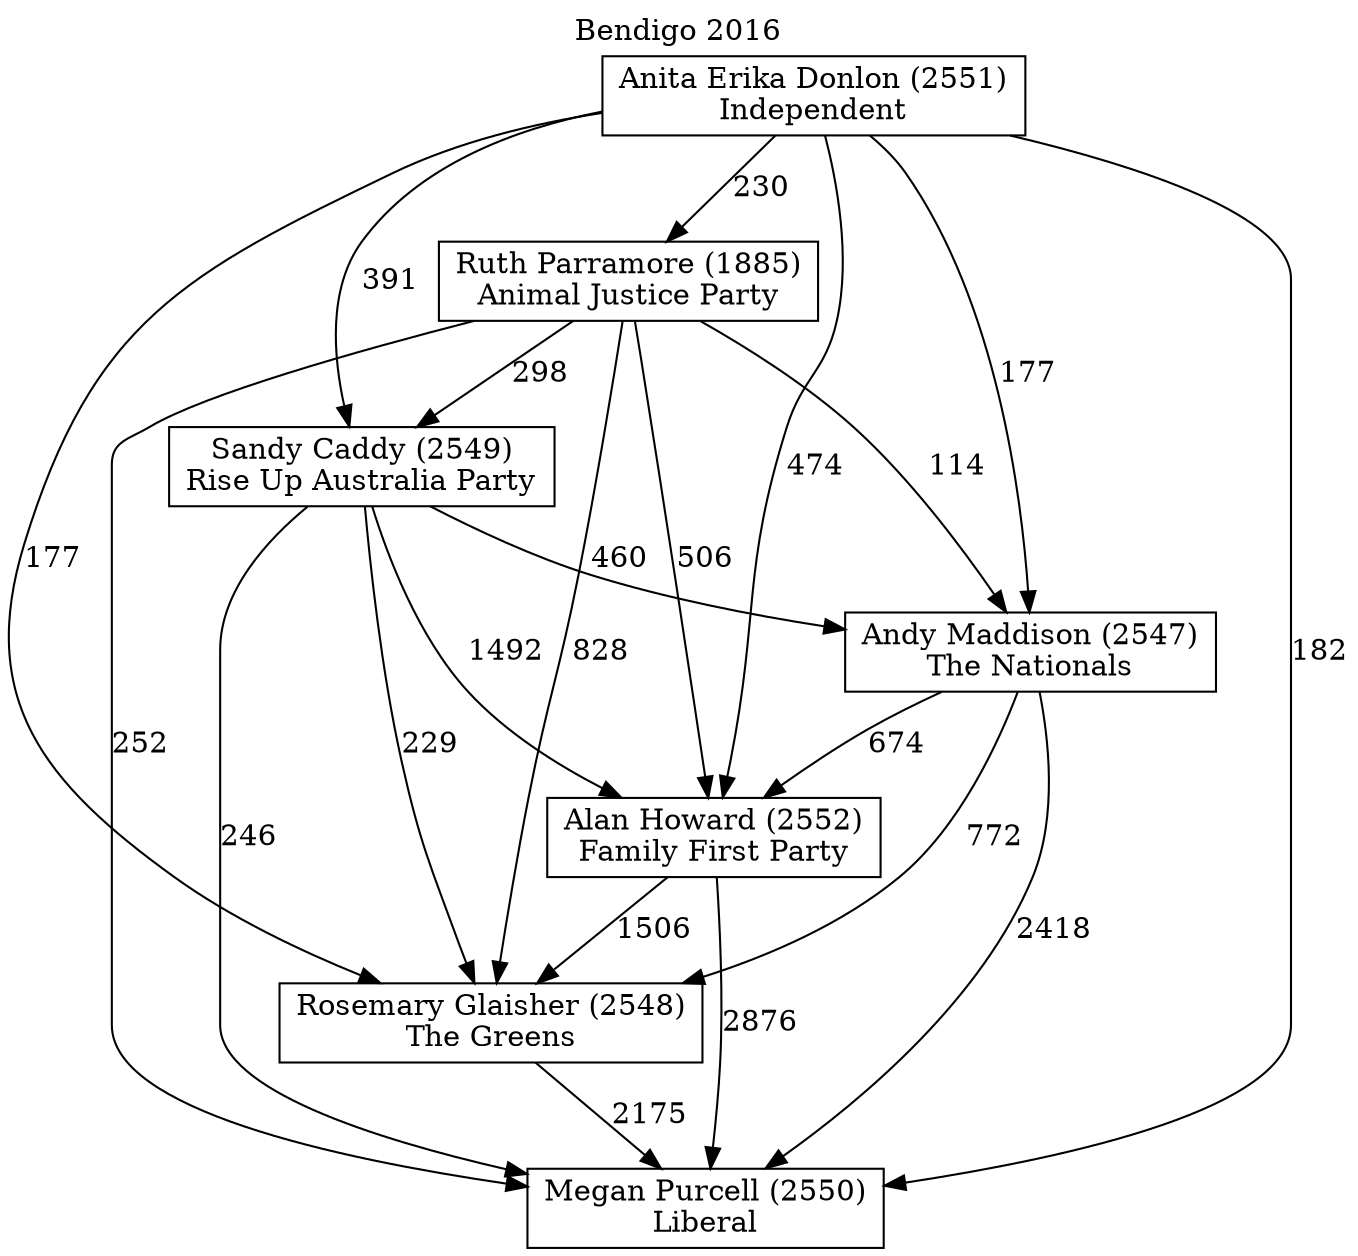 // House preference flow
digraph "Megan Purcell (2550)_Bendigo_2016" {
	graph [label="Bendigo 2016" labelloc=t mclimit=10]
	node [shape=box]
	"Andy Maddison (2547)" [label="Andy Maddison (2547)
The Nationals"]
	"Megan Purcell (2550)" [label="Megan Purcell (2550)
Liberal"]
	"Anita Erika Donlon (2551)" [label="Anita Erika Donlon (2551)
Independent"]
	"Ruth Parramore (1885)" [label="Ruth Parramore (1885)
Animal Justice Party"]
	"Alan Howard (2552)" [label="Alan Howard (2552)
Family First Party"]
	"Sandy Caddy (2549)" [label="Sandy Caddy (2549)
Rise Up Australia Party"]
	"Rosemary Glaisher (2548)" [label="Rosemary Glaisher (2548)
The Greens"]
	"Alan Howard (2552)" -> "Rosemary Glaisher (2548)" [label=1506]
	"Andy Maddison (2547)" -> "Megan Purcell (2550)" [label=2418]
	"Sandy Caddy (2549)" -> "Rosemary Glaisher (2548)" [label=229]
	"Anita Erika Donlon (2551)" -> "Rosemary Glaisher (2548)" [label=177]
	"Anita Erika Donlon (2551)" -> "Sandy Caddy (2549)" [label=391]
	"Ruth Parramore (1885)" -> "Rosemary Glaisher (2548)" [label=828]
	"Ruth Parramore (1885)" -> "Alan Howard (2552)" [label=506]
	"Ruth Parramore (1885)" -> "Andy Maddison (2547)" [label=114]
	"Rosemary Glaisher (2548)" -> "Megan Purcell (2550)" [label=2175]
	"Anita Erika Donlon (2551)" -> "Andy Maddison (2547)" [label=177]
	"Anita Erika Donlon (2551)" -> "Megan Purcell (2550)" [label=182]
	"Anita Erika Donlon (2551)" -> "Ruth Parramore (1885)" [label=230]
	"Anita Erika Donlon (2551)" -> "Alan Howard (2552)" [label=474]
	"Andy Maddison (2547)" -> "Alan Howard (2552)" [label=674]
	"Ruth Parramore (1885)" -> "Megan Purcell (2550)" [label=252]
	"Sandy Caddy (2549)" -> "Alan Howard (2552)" [label=1492]
	"Andy Maddison (2547)" -> "Rosemary Glaisher (2548)" [label=772]
	"Sandy Caddy (2549)" -> "Megan Purcell (2550)" [label=246]
	"Ruth Parramore (1885)" -> "Sandy Caddy (2549)" [label=298]
	"Sandy Caddy (2549)" -> "Andy Maddison (2547)" [label=460]
	"Alan Howard (2552)" -> "Megan Purcell (2550)" [label=2876]
}
